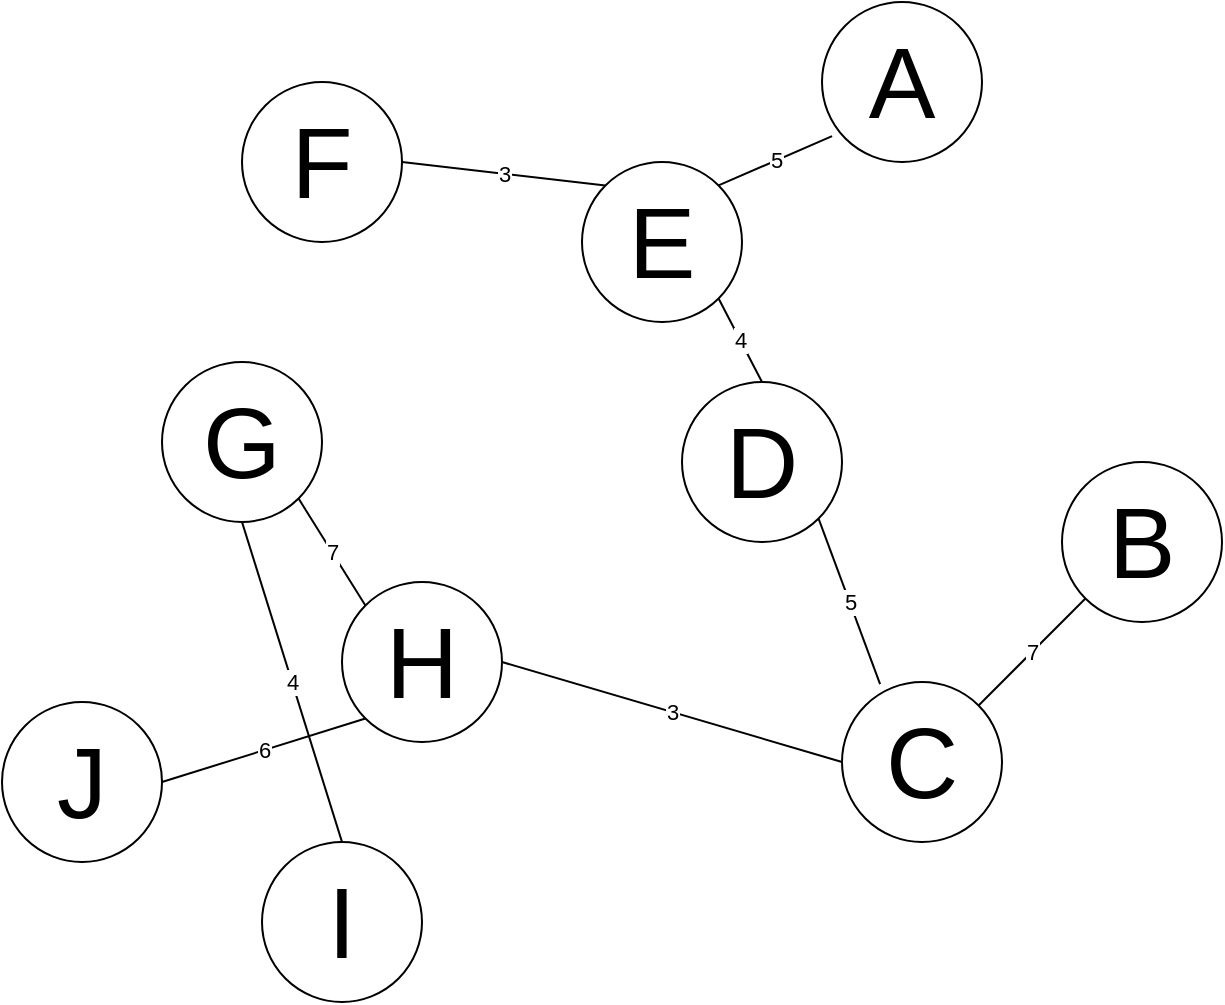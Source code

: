 <mxfile version="12.9.7" type="device"><diagram id="4tXVaYlh5rv9CMxNfRoM" name="Page-1"><mxGraphModel dx="868" dy="473" grid="1" gridSize="10" guides="1" tooltips="1" connect="1" arrows="1" fold="1" page="1" pageScale="1" pageWidth="827" pageHeight="1169" math="0" shadow="0"><root><mxCell id="0"/><mxCell id="1" parent="0"/><mxCell id="Hr7IUQtB2cIXREOeHVMm-1" value="&lt;font style=&quot;font-size: 50px&quot;&gt;A&lt;/font&gt;" style="ellipse;whiteSpace=wrap;html=1;aspect=fixed;" vertex="1" parent="1"><mxGeometry x="470" y="60" width="80" height="80" as="geometry"/></mxCell><mxCell id="Hr7IUQtB2cIXREOeHVMm-2" value="&lt;font style=&quot;font-size: 50px&quot;&gt;E&lt;/font&gt;" style="ellipse;whiteSpace=wrap;html=1;aspect=fixed;" vertex="1" parent="1"><mxGeometry x="350" y="140" width="80" height="80" as="geometry"/></mxCell><mxCell id="Hr7IUQtB2cIXREOeHVMm-3" value="&lt;font style=&quot;font-size: 50px&quot;&gt;F&lt;/font&gt;" style="ellipse;whiteSpace=wrap;html=1;aspect=fixed;" vertex="1" parent="1"><mxGeometry x="180" y="100" width="80" height="80" as="geometry"/></mxCell><mxCell id="Hr7IUQtB2cIXREOeHVMm-4" value="&lt;font style=&quot;font-size: 50px&quot;&gt;G&lt;/font&gt;" style="ellipse;whiteSpace=wrap;html=1;aspect=fixed;" vertex="1" parent="1"><mxGeometry x="140" y="240" width="80" height="80" as="geometry"/></mxCell><mxCell id="Hr7IUQtB2cIXREOeHVMm-5" value="&lt;font style=&quot;font-size: 50px&quot;&gt;D&lt;/font&gt;" style="ellipse;whiteSpace=wrap;html=1;aspect=fixed;" vertex="1" parent="1"><mxGeometry x="400" y="250" width="80" height="80" as="geometry"/></mxCell><mxCell id="Hr7IUQtB2cIXREOeHVMm-6" value="&lt;font style=&quot;font-size: 50px&quot;&gt;B&lt;/font&gt;" style="ellipse;whiteSpace=wrap;html=1;aspect=fixed;" vertex="1" parent="1"><mxGeometry x="590" y="290" width="80" height="80" as="geometry"/></mxCell><mxCell id="Hr7IUQtB2cIXREOeHVMm-7" value="&lt;font style=&quot;font-size: 50px&quot;&gt;C&lt;/font&gt;" style="ellipse;whiteSpace=wrap;html=1;aspect=fixed;" vertex="1" parent="1"><mxGeometry x="480" y="400" width="80" height="80" as="geometry"/></mxCell><mxCell id="Hr7IUQtB2cIXREOeHVMm-8" value="&lt;font style=&quot;font-size: 50px&quot;&gt;H&lt;/font&gt;" style="ellipse;whiteSpace=wrap;html=1;aspect=fixed;" vertex="1" parent="1"><mxGeometry x="230" y="350" width="80" height="80" as="geometry"/></mxCell><mxCell id="Hr7IUQtB2cIXREOeHVMm-9" value="&lt;font style=&quot;font-size: 50px&quot;&gt;I&lt;/font&gt;" style="ellipse;whiteSpace=wrap;html=1;aspect=fixed;" vertex="1" parent="1"><mxGeometry x="190" y="480" width="80" height="80" as="geometry"/></mxCell><mxCell id="Hr7IUQtB2cIXREOeHVMm-10" value="&lt;font style=&quot;font-size: 50px&quot;&gt;J&lt;/font&gt;" style="ellipse;whiteSpace=wrap;html=1;aspect=fixed;" vertex="1" parent="1"><mxGeometry x="60" y="410" width="80" height="80" as="geometry"/></mxCell><mxCell id="Hr7IUQtB2cIXREOeHVMm-11" value="5" style="endArrow=none;html=1;entryX=0.063;entryY=0.838;entryDx=0;entryDy=0;entryPerimeter=0;exitX=1;exitY=0;exitDx=0;exitDy=0;" edge="1" parent="1" source="Hr7IUQtB2cIXREOeHVMm-2" target="Hr7IUQtB2cIXREOeHVMm-1"><mxGeometry width="50" height="50" relative="1" as="geometry"><mxPoint x="420" y="180" as="sourcePoint"/><mxPoint x="470" y="130" as="targetPoint"/></mxGeometry></mxCell><mxCell id="Hr7IUQtB2cIXREOeHVMm-13" value="7" style="endArrow=none;html=1;entryX=0;entryY=1;entryDx=0;entryDy=0;exitX=1;exitY=0;exitDx=0;exitDy=0;" edge="1" parent="1" source="Hr7IUQtB2cIXREOeHVMm-7" target="Hr7IUQtB2cIXREOeHVMm-6"><mxGeometry width="50" height="50" relative="1" as="geometry"><mxPoint x="390" y="370" as="sourcePoint"/><mxPoint x="440" y="320" as="targetPoint"/></mxGeometry></mxCell><mxCell id="Hr7IUQtB2cIXREOeHVMm-14" value="5" style="endArrow=none;html=1;entryX=1;entryY=1;entryDx=0;entryDy=0;exitX=0.238;exitY=0.013;exitDx=0;exitDy=0;exitPerimeter=0;" edge="1" parent="1" source="Hr7IUQtB2cIXREOeHVMm-7" target="Hr7IUQtB2cIXREOeHVMm-5"><mxGeometry width="50" height="50" relative="1" as="geometry"><mxPoint x="390" y="370" as="sourcePoint"/><mxPoint x="440" y="320" as="targetPoint"/></mxGeometry></mxCell><mxCell id="Hr7IUQtB2cIXREOeHVMm-15" value="4" style="endArrow=none;html=1;entryX=1;entryY=1;entryDx=0;entryDy=0;exitX=0.5;exitY=0;exitDx=0;exitDy=0;" edge="1" parent="1" source="Hr7IUQtB2cIXREOeHVMm-5" target="Hr7IUQtB2cIXREOeHVMm-2"><mxGeometry width="50" height="50" relative="1" as="geometry"><mxPoint x="330" y="320" as="sourcePoint"/><mxPoint x="380" y="270" as="targetPoint"/></mxGeometry></mxCell><mxCell id="Hr7IUQtB2cIXREOeHVMm-16" value="3" style="endArrow=none;html=1;entryX=1;entryY=0.5;entryDx=0;entryDy=0;exitX=0;exitY=0;exitDx=0;exitDy=0;" edge="1" parent="1" source="Hr7IUQtB2cIXREOeHVMm-2" target="Hr7IUQtB2cIXREOeHVMm-3"><mxGeometry width="50" height="50" relative="1" as="geometry"><mxPoint x="390" y="370" as="sourcePoint"/><mxPoint x="440" y="320" as="targetPoint"/></mxGeometry></mxCell><mxCell id="Hr7IUQtB2cIXREOeHVMm-18" value="3" style="endArrow=none;html=1;entryX=0;entryY=0.5;entryDx=0;entryDy=0;exitX=1;exitY=0.5;exitDx=0;exitDy=0;" edge="1" parent="1" source="Hr7IUQtB2cIXREOeHVMm-8" target="Hr7IUQtB2cIXREOeHVMm-7"><mxGeometry width="50" height="50" relative="1" as="geometry"><mxPoint x="420" y="560" as="sourcePoint"/><mxPoint x="470" y="510" as="targetPoint"/></mxGeometry></mxCell><mxCell id="Hr7IUQtB2cIXREOeHVMm-20" value="6" style="endArrow=none;html=1;entryX=0;entryY=1;entryDx=0;entryDy=0;exitX=1;exitY=0.5;exitDx=0;exitDy=0;" edge="1" parent="1" source="Hr7IUQtB2cIXREOeHVMm-10" target="Hr7IUQtB2cIXREOeHVMm-8"><mxGeometry width="50" height="50" relative="1" as="geometry"><mxPoint x="180" y="470" as="sourcePoint"/><mxPoint x="230" y="420" as="targetPoint"/></mxGeometry></mxCell><mxCell id="Hr7IUQtB2cIXREOeHVMm-22" value="7" style="endArrow=none;html=1;exitX=1;exitY=1;exitDx=0;exitDy=0;entryX=0;entryY=0;entryDx=0;entryDy=0;" edge="1" parent="1" source="Hr7IUQtB2cIXREOeHVMm-4" target="Hr7IUQtB2cIXREOeHVMm-8"><mxGeometry width="50" height="50" relative="1" as="geometry"><mxPoint x="250" y="350" as="sourcePoint"/><mxPoint x="300" y="300" as="targetPoint"/></mxGeometry></mxCell><mxCell id="Hr7IUQtB2cIXREOeHVMm-24" value="4" style="endArrow=none;html=1;entryX=0.5;entryY=1;entryDx=0;entryDy=0;exitX=0.5;exitY=0;exitDx=0;exitDy=0;" edge="1" parent="1" source="Hr7IUQtB2cIXREOeHVMm-9" target="Hr7IUQtB2cIXREOeHVMm-4"><mxGeometry width="50" height="50" relative="1" as="geometry"><mxPoint x="150" y="410" as="sourcePoint"/><mxPoint x="200" y="360" as="targetPoint"/></mxGeometry></mxCell></root></mxGraphModel></diagram></mxfile>